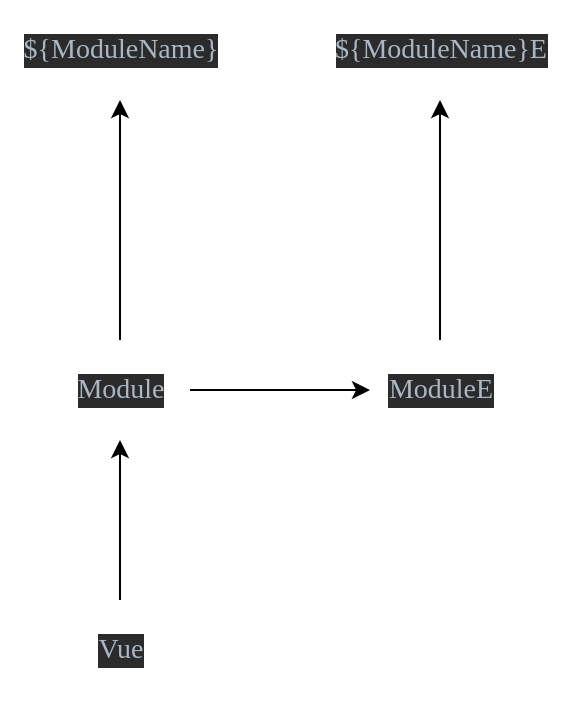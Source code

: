 <mxfile version="13.1.3">
    <diagram id="6hGFLwfOUW9BJ-s0fimq" name="Page-1">
        <mxGraphModel dx="721" dy="691" grid="1" gridSize="10" guides="1" tooltips="1" connect="1" arrows="1" fold="1" page="1" pageScale="1" pageWidth="827" pageHeight="1169" math="0" shadow="0">
            <root>
                <mxCell id="0"/>
                <mxCell id="1" parent="0"/>
                <mxCell id="6" value="" style="edgeStyle=orthogonalEdgeStyle;rounded=0;orthogonalLoop=1;jettySize=auto;html=1;" edge="1" parent="1" source="2" target="5">
                    <mxGeometry relative="1" as="geometry"/>
                </mxCell>
                <mxCell id="10" value="" style="edgeStyle=orthogonalEdgeStyle;rounded=0;orthogonalLoop=1;jettySize=auto;html=1;" edge="1" parent="1" source="2" target="9">
                    <mxGeometry relative="1" as="geometry"/>
                </mxCell>
                <mxCell id="2" value="&lt;pre style=&quot;background-color: #2b2b2b ; color: #a9b7c6 ; font-family: &amp;#34;source code pro semibold&amp;#34; ; font-size: 10.5pt&quot;&gt;Module&lt;/pre&gt;" style="text;html=1;align=center;verticalAlign=middle;resizable=0;points=[];autosize=1;" vertex="1" parent="1">
                    <mxGeometry x="145" y="270" width="70" height="50" as="geometry"/>
                </mxCell>
                <mxCell id="16" value="" style="edgeStyle=orthogonalEdgeStyle;rounded=0;orthogonalLoop=1;jettySize=auto;html=1;" edge="1" parent="1" source="14" target="2">
                    <mxGeometry relative="1" as="geometry"/>
                </mxCell>
                <mxCell id="14" value="&lt;pre style=&quot;background-color: #2b2b2b ; color: #a9b7c6 ; font-family: &amp;#34;source code pro semibold&amp;#34; ; font-size: 10.5pt&quot;&gt;Vue&lt;/pre&gt;" style="text;html=1;align=center;verticalAlign=middle;resizable=0;points=[];autosize=1;" vertex="1" parent="1">
                    <mxGeometry x="160" y="400" width="40" height="50" as="geometry"/>
                </mxCell>
                <mxCell id="9" value="&lt;pre style=&quot;background-color: #2b2b2b ; color: #a9b7c6 ; font-family: &amp;#34;source code pro semibold&amp;#34; ; font-size: 10.5pt&quot;&gt;${ModuleName}&lt;/pre&gt;" style="text;html=1;align=center;verticalAlign=middle;resizable=0;points=[];autosize=1;" vertex="1" parent="1">
                    <mxGeometry x="120" y="100" width="120" height="50" as="geometry"/>
                </mxCell>
                <mxCell id="8" value="" style="edgeStyle=orthogonalEdgeStyle;rounded=0;orthogonalLoop=1;jettySize=auto;html=1;" edge="1" parent="1" source="5" target="7">
                    <mxGeometry relative="1" as="geometry"/>
                </mxCell>
                <mxCell id="5" value="&lt;pre style=&quot;background-color: #2b2b2b ; color: #a9b7c6 ; font-family: &amp;#34;source code pro semibold&amp;#34; ; font-size: 10.5pt&quot;&gt;ModuleE&lt;/pre&gt;" style="text;html=1;align=center;verticalAlign=middle;resizable=0;points=[];autosize=1;" vertex="1" parent="1">
                    <mxGeometry x="305" y="270" width="70" height="50" as="geometry"/>
                </mxCell>
                <mxCell id="7" value="&lt;pre style=&quot;background-color: #2b2b2b ; color: #a9b7c6 ; font-family: &amp;#34;source code pro semibold&amp;#34; ; font-size: 10.5pt&quot;&gt;${ModuleName}E&lt;/pre&gt;" style="text;html=1;align=center;verticalAlign=middle;resizable=0;points=[];autosize=1;" vertex="1" parent="1">
                    <mxGeometry x="275" y="100" width="130" height="50" as="geometry"/>
                </mxCell>
            </root>
        </mxGraphModel>
    </diagram>
</mxfile>
